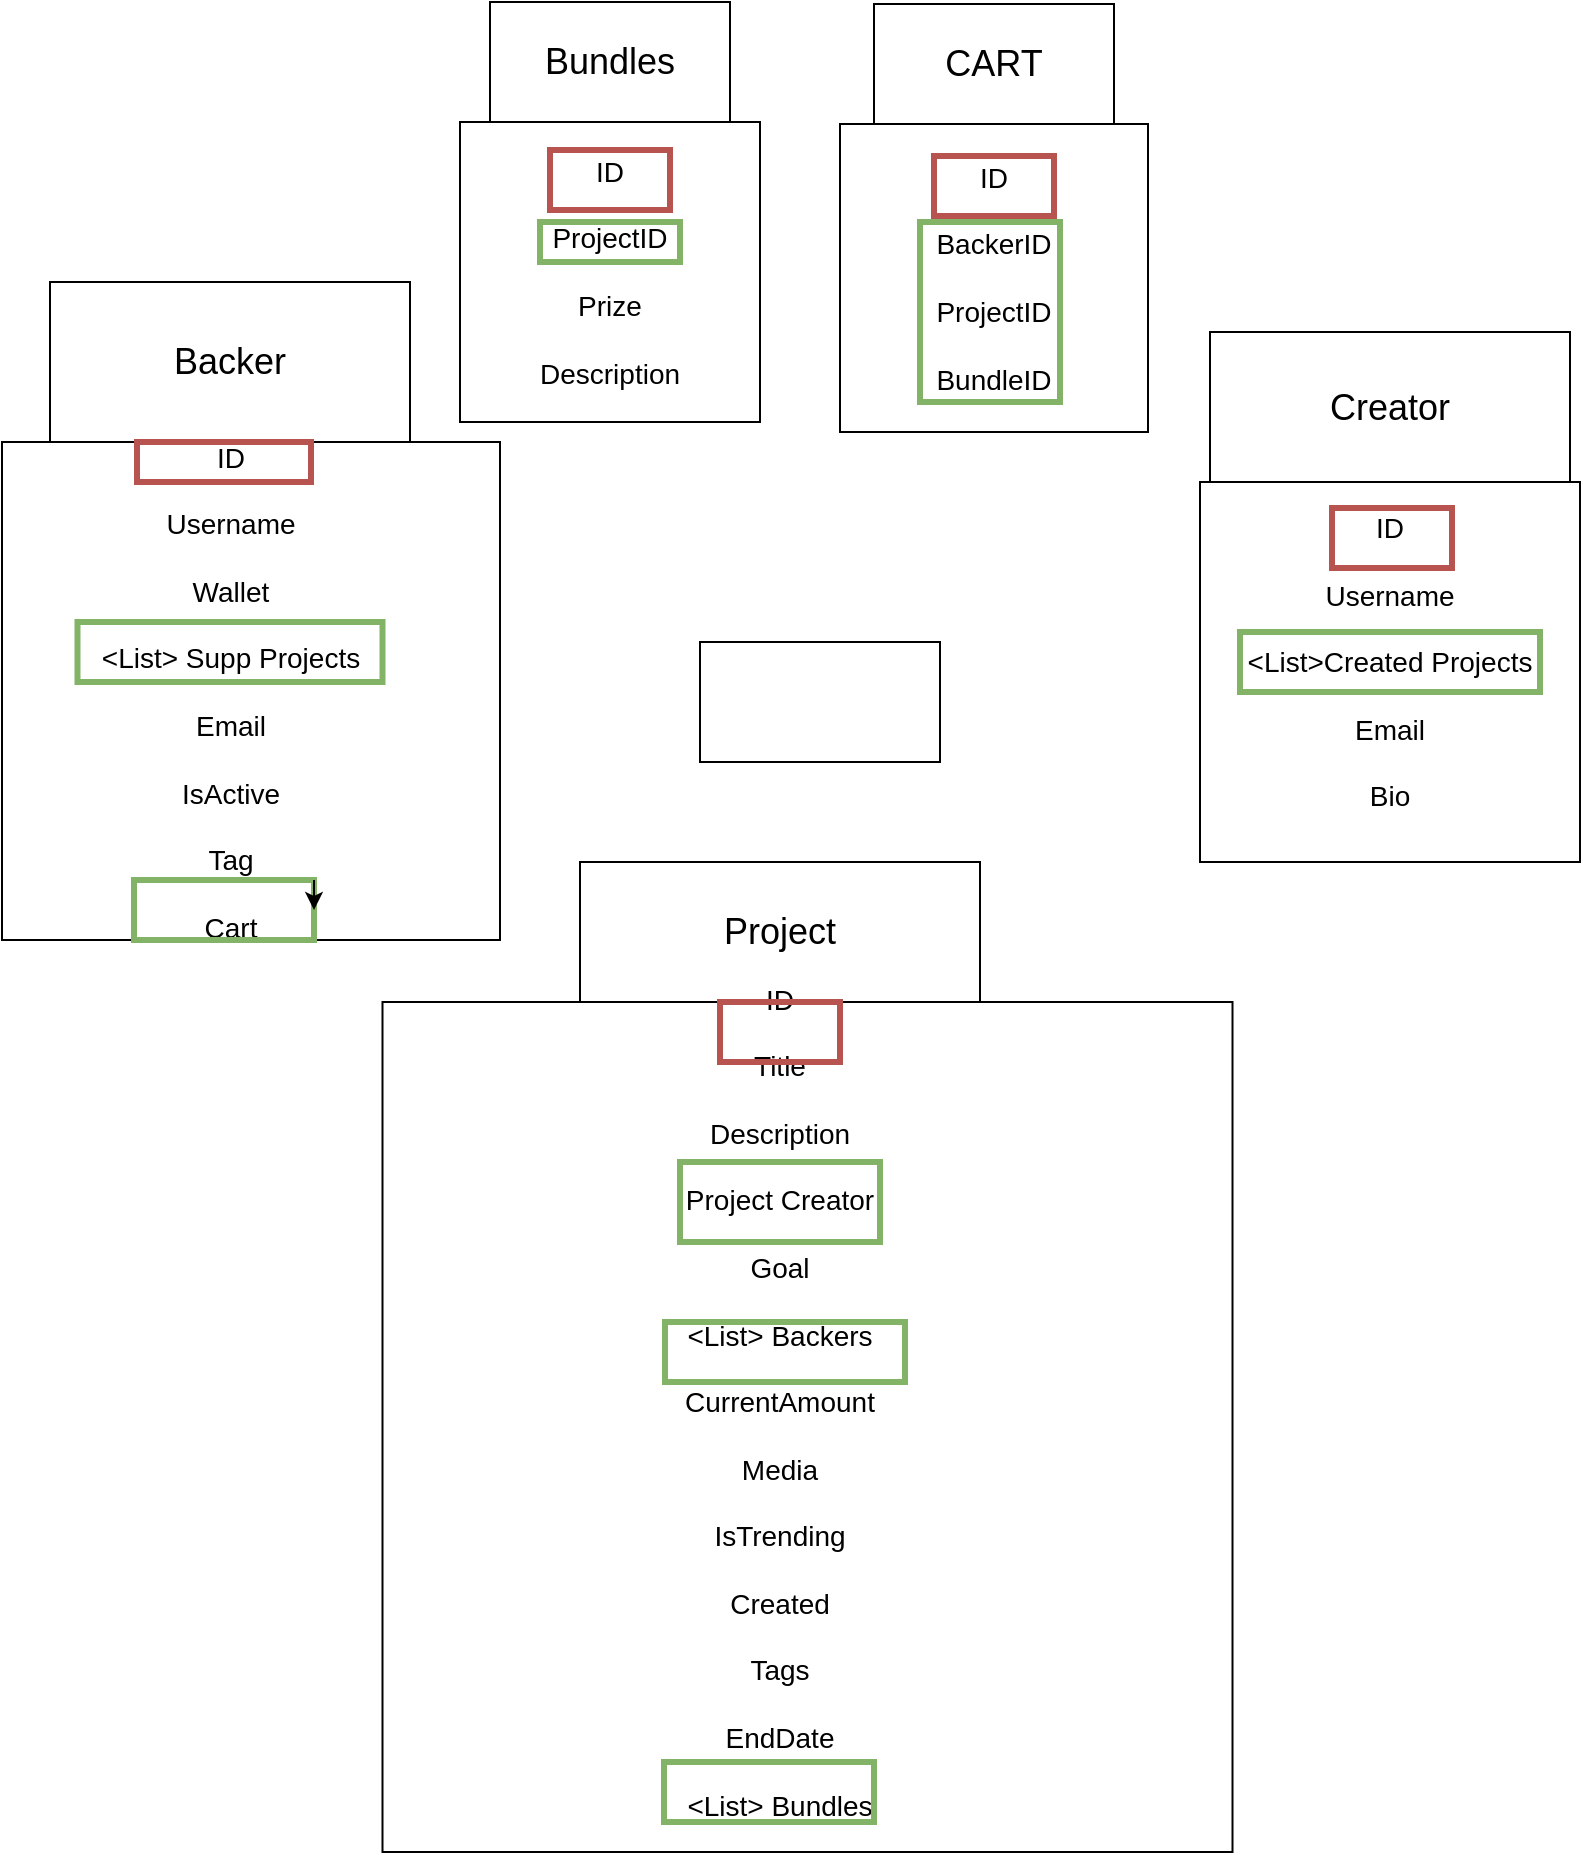<mxfile version="13.9.8" type="github">
  <diagram id="z4NY-CRAN8Iqdoqhpu5Z" name="Page-1">
    <mxGraphModel dx="1422" dy="762" grid="1" gridSize="10" guides="1" tooltips="1" connect="1" arrows="1" fold="1" page="1" pageScale="1" pageWidth="827" pageHeight="1169" math="0" shadow="0">
      <root>
        <mxCell id="0" />
        <mxCell id="1" parent="0" />
        <mxCell id="ml9_eG9htWzkz7weZCml-1" value="&lt;font style=&quot;font-size: 18px&quot;&gt;Backer&lt;/font&gt;" style="rounded=0;whiteSpace=wrap;html=1;" parent="1" vertex="1">
          <mxGeometry x="25" y="280" width="180" height="80" as="geometry" />
        </mxCell>
        <mxCell id="ml9_eG9htWzkz7weZCml-3" value="&lt;font style=&quot;font-size: 18px&quot;&gt;Project&lt;/font&gt;" style="rounded=0;whiteSpace=wrap;html=1;" parent="1" vertex="1">
          <mxGeometry x="290" y="570" width="200" height="70" as="geometry" />
        </mxCell>
        <mxCell id="ml9_eG9htWzkz7weZCml-4" value="&lt;font style=&quot;font-size: 18px&quot;&gt;Creator&lt;/font&gt;" style="rounded=0;whiteSpace=wrap;html=1;" parent="1" vertex="1">
          <mxGeometry x="605" y="305" width="180" height="75" as="geometry" />
        </mxCell>
        <mxCell id="ml9_eG9htWzkz7weZCml-6" value="" style="whiteSpace=wrap;html=1;aspect=fixed;" parent="1" vertex="1">
          <mxGeometry x="1" y="360" width="249" height="249" as="geometry" />
        </mxCell>
        <mxCell id="ml9_eG9htWzkz7weZCml-7" value="&lt;font style=&quot;font-size: 14px&quot;&gt;ID&lt;br&gt;&lt;br&gt;Username&lt;br&gt;&lt;br&gt;Wallet&lt;br&gt;&lt;br&gt;&amp;lt;List&amp;gt; Supp Projects&lt;br&gt;&lt;br&gt;Email&lt;br&gt;&lt;br&gt;IsActive&lt;br&gt;&lt;br&gt;Tag&lt;br&gt;&lt;br&gt;Cart&lt;br&gt;&lt;/font&gt;" style="text;html=1;strokeColor=none;fillColor=none;align=center;verticalAlign=middle;whiteSpace=wrap;rounded=0;" parent="1" vertex="1">
          <mxGeometry x="37.5" y="475" width="155" height="20" as="geometry" />
        </mxCell>
        <mxCell id="ml9_eG9htWzkz7weZCml-8" value="" style="whiteSpace=wrap;html=1;aspect=fixed;" parent="1" vertex="1">
          <mxGeometry x="600" y="380" width="190" height="190" as="geometry" />
        </mxCell>
        <mxCell id="ml9_eG9htWzkz7weZCml-9" value="&lt;font style=&quot;font-size: 14px&quot;&gt;ID&lt;br&gt;&lt;br&gt;Username&lt;br&gt;&lt;br&gt;&amp;lt;List&amp;gt;Created Projects&lt;br&gt;&lt;br&gt;Email&lt;br&gt;&lt;br&gt;Bio&lt;/font&gt;" style="text;html=1;strokeColor=none;fillColor=none;align=center;verticalAlign=middle;whiteSpace=wrap;rounded=0;" parent="1" vertex="1">
          <mxGeometry x="620" y="460" width="150" height="20" as="geometry" />
        </mxCell>
        <mxCell id="ml9_eG9htWzkz7weZCml-12" value="" style="whiteSpace=wrap;html=1;aspect=fixed;" parent="1" vertex="1">
          <mxGeometry x="191.25" y="640" width="425" height="425" as="geometry" />
        </mxCell>
        <mxCell id="ml9_eG9htWzkz7weZCml-13" value="&lt;font style=&quot;font-size: 14px&quot;&gt;ID&lt;br&gt;&lt;br&gt;Title&lt;br&gt;&lt;br&gt;Description&lt;br&gt;&lt;br&gt;Project Creator&lt;br&gt;&lt;br&gt;Goal&lt;br&gt;&lt;br&gt;&amp;lt;List&amp;gt; Backers&lt;br&gt;&lt;br&gt;CurrentAmount&lt;br&gt;&lt;br&gt;Media&lt;br&gt;&lt;br&gt;IsTrending&lt;br&gt;&lt;br&gt;Created&lt;br&gt;&lt;br&gt;Tags&lt;br&gt;&lt;br&gt;EndDate&lt;br&gt;&lt;br&gt;&amp;lt;List&amp;gt; Bundles&lt;br&gt;&lt;/font&gt;" style="text;html=1;strokeColor=none;fillColor=none;align=center;verticalAlign=middle;whiteSpace=wrap;rounded=0;" parent="1" vertex="1">
          <mxGeometry x="340" y="830" width="100" height="20" as="geometry" />
        </mxCell>
        <mxCell id="ml9_eG9htWzkz7weZCml-15" value="&lt;font style=&quot;font-size: 18px&quot;&gt;Bundles&lt;/font&gt;" style="rounded=0;whiteSpace=wrap;html=1;" parent="1" vertex="1">
          <mxGeometry x="245" y="140" width="120" height="60" as="geometry" />
        </mxCell>
        <mxCell id="ml9_eG9htWzkz7weZCml-16" value="&lt;font style=&quot;font-size: 14px&quot;&gt;ID&lt;br&gt;&lt;br&gt;ProjectID&lt;br&gt;&lt;br&gt;Prize&lt;br&gt;&lt;br&gt;Description&lt;/font&gt;" style="whiteSpace=wrap;html=1;aspect=fixed;" parent="1" vertex="1">
          <mxGeometry x="230" y="200" width="150" height="150" as="geometry" />
        </mxCell>
        <mxCell id="ml9_eG9htWzkz7weZCml-17" value="&lt;font style=&quot;font-size: 14px&quot;&gt;ID&lt;br&gt;&lt;br&gt;BackerID&lt;br&gt;&lt;br&gt;ProjectID&lt;br&gt;&lt;br&gt;BundleID&lt;/font&gt;" style="whiteSpace=wrap;html=1;aspect=fixed;" parent="1" vertex="1">
          <mxGeometry x="420" y="201" width="154" height="154" as="geometry" />
        </mxCell>
        <mxCell id="ml9_eG9htWzkz7weZCml-18" value="&lt;font style=&quot;font-size: 18px&quot;&gt;CART&lt;/font&gt;" style="rounded=0;whiteSpace=wrap;html=1;" parent="1" vertex="1">
          <mxGeometry x="437" y="141" width="120" height="60" as="geometry" />
        </mxCell>
        <mxCell id="ml9_eG9htWzkz7weZCml-19" value="" style="rounded=0;whiteSpace=wrap;html=1;strokeColor=#b85450;fillColor=none;strokeWidth=3;" parent="1" vertex="1">
          <mxGeometry x="68.5" y="360" width="87" height="20" as="geometry" />
        </mxCell>
        <mxCell id="ml9_eG9htWzkz7weZCml-20" value="" style="rounded=0;whiteSpace=wrap;html=1;strokeWidth=3;strokeColor=#b85450;fillColor=none;" parent="1" vertex="1">
          <mxGeometry x="360" y="640" width="60" height="30" as="geometry" />
        </mxCell>
        <mxCell id="ml9_eG9htWzkz7weZCml-21" value="" style="rounded=0;whiteSpace=wrap;html=1;strokeWidth=3;strokeColor=#b85450;fillColor=none;" parent="1" vertex="1">
          <mxGeometry x="467" y="217" width="60" height="30" as="geometry" />
        </mxCell>
        <mxCell id="ml9_eG9htWzkz7weZCml-22" value="" style="rounded=0;whiteSpace=wrap;html=1;strokeWidth=3;strokeColor=#b85450;fillColor=none;" parent="1" vertex="1">
          <mxGeometry x="275" y="214" width="60" height="30" as="geometry" />
        </mxCell>
        <mxCell id="ml9_eG9htWzkz7weZCml-23" value="" style="rounded=0;whiteSpace=wrap;html=1;strokeWidth=3;strokeColor=#b85450;fillColor=none;" parent="1" vertex="1">
          <mxGeometry x="666" y="393" width="60" height="30" as="geometry" />
        </mxCell>
        <mxCell id="ml9_eG9htWzkz7weZCml-24" value="" style="rounded=0;whiteSpace=wrap;html=1;strokeWidth=3;strokeColor=#82b366;fillColor=none;" parent="1" vertex="1">
          <mxGeometry x="38.75" y="450" width="152.5" height="30" as="geometry" />
        </mxCell>
        <mxCell id="ml9_eG9htWzkz7weZCml-25" value="" style="rounded=0;whiteSpace=wrap;html=1;strokeWidth=3;strokeColor=#82b366;fillColor=none;" parent="1" vertex="1">
          <mxGeometry x="270" y="250" width="70" height="20" as="geometry" />
        </mxCell>
        <mxCell id="ml9_eG9htWzkz7weZCml-26" value="" style="rounded=0;whiteSpace=wrap;html=1;strokeWidth=3;strokeColor=#82b366;fillColor=none;" parent="1" vertex="1">
          <mxGeometry x="620" y="455" width="150" height="30" as="geometry" />
        </mxCell>
        <mxCell id="ml9_eG9htWzkz7weZCml-27" value="" style="rounded=0;whiteSpace=wrap;html=1;strokeWidth=3;strokeColor=#82b366;fillColor=none;" parent="1" vertex="1">
          <mxGeometry x="460" y="250" width="70" height="90" as="geometry" />
        </mxCell>
        <mxCell id="ml9_eG9htWzkz7weZCml-28" value="" style="rounded=0;whiteSpace=wrap;html=1;strokeWidth=3;strokeColor=#82b366;fillColor=none;" parent="1" vertex="1">
          <mxGeometry x="332.5" y="800" width="120" height="30" as="geometry" />
        </mxCell>
        <mxCell id="ml9_eG9htWzkz7weZCml-29" value="" style="rounded=0;whiteSpace=wrap;html=1;strokeWidth=3;strokeColor=#82b366;fillColor=none;" parent="1" vertex="1">
          <mxGeometry x="67" y="579" width="90" height="30" as="geometry" />
        </mxCell>
        <mxCell id="ml9_eG9htWzkz7weZCml-30" value="" style="rounded=0;whiteSpace=wrap;html=1;strokeWidth=3;strokeColor=#82b366;fillColor=none;" parent="1" vertex="1">
          <mxGeometry x="332" y="1020" width="105" height="30" as="geometry" />
        </mxCell>
        <mxCell id="Z-hUink76p45CpY3vbsd-1" value="" style="rounded=0;whiteSpace=wrap;html=1;" vertex="1" parent="1">
          <mxGeometry x="350" y="460" width="120" height="60" as="geometry" />
        </mxCell>
        <mxCell id="Z-hUink76p45CpY3vbsd-2" value="" style="rounded=0;whiteSpace=wrap;html=1;strokeColor=#82b366;fillColor=none;strokeWidth=3;" vertex="1" parent="1">
          <mxGeometry x="340" y="720" width="100" height="40" as="geometry" />
        </mxCell>
        <mxCell id="Z-hUink76p45CpY3vbsd-4" style="edgeStyle=orthogonalEdgeStyle;rounded=0;orthogonalLoop=1;jettySize=auto;html=1;exitX=1;exitY=0;exitDx=0;exitDy=0;entryX=1;entryY=0.5;entryDx=0;entryDy=0;" edge="1" parent="1" source="ml9_eG9htWzkz7weZCml-29" target="ml9_eG9htWzkz7weZCml-29">
          <mxGeometry relative="1" as="geometry" />
        </mxCell>
      </root>
    </mxGraphModel>
  </diagram>
</mxfile>
